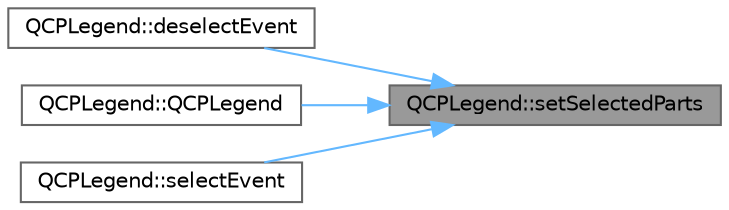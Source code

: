 digraph "QCPLegend::setSelectedParts"
{
 // LATEX_PDF_SIZE
  bgcolor="transparent";
  edge [fontname=Helvetica,fontsize=10,labelfontname=Helvetica,labelfontsize=10];
  node [fontname=Helvetica,fontsize=10,shape=box,height=0.2,width=0.4];
  rankdir="RL";
  Node1 [label="QCPLegend::setSelectedParts",height=0.2,width=0.4,color="gray40", fillcolor="grey60", style="filled", fontcolor="black",tooltip=" "];
  Node1 -> Node2 [dir="back",color="steelblue1",style="solid"];
  Node2 [label="QCPLegend::deselectEvent",height=0.2,width=0.4,color="grey40", fillcolor="white", style="filled",URL="$class_q_c_p_legend.html#ac2066837f7ebc32a5b15434cdca5b176",tooltip=" "];
  Node1 -> Node3 [dir="back",color="steelblue1",style="solid"];
  Node3 [label="QCPLegend::QCPLegend",height=0.2,width=0.4,color="grey40", fillcolor="white", style="filled",URL="$class_q_c_p_legend.html#a0001a456989bd07ea378883651fabd72",tooltip=" "];
  Node1 -> Node4 [dir="back",color="steelblue1",style="solid"];
  Node4 [label="QCPLegend::selectEvent",height=0.2,width=0.4,color="grey40", fillcolor="white", style="filled",URL="$class_q_c_p_legend.html#a71f54a05c3e5b1a1ade1864422cd642e",tooltip=" "];
}
